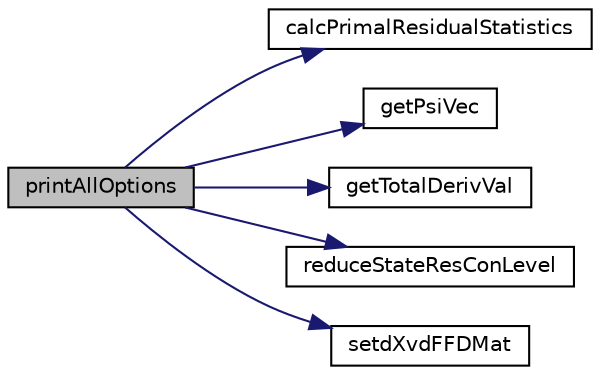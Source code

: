 digraph "printAllOptions"
{
  bgcolor="transparent";
  edge [fontname="Helvetica",fontsize="10",labelfontname="Helvetica",labelfontsize="10"];
  node [fontname="Helvetica",fontsize="10",shape=record];
  rankdir="LR";
  Node247 [label="printAllOptions",height=0.2,width=0.4,color="black", fillcolor="grey75", style="filled", fontcolor="black"];
  Node247 -> Node248 [color="midnightblue",fontsize="10",style="solid",fontname="Helvetica"];
  Node248 [label="calcPrimalResidualStatistics",height=0.2,width=0.4,color="black",URL="$classFoam_1_1DASolver.html#a6cec9caca72b22c3e006bd0fbb9c422a",tooltip="calculate the norms of all residuals and print to screen "];
  Node247 -> Node249 [color="midnightblue",fontsize="10",style="solid",fontname="Helvetica"];
  Node249 [label="getPsiVec",height=0.2,width=0.4,color="black",URL="$classFoam_1_1DASolver.html#a1b7b930ccecf145fff2167041980f094",tooltip="assign the psiVecDict_ to psiVec "];
  Node247 -> Node250 [color="midnightblue",fontsize="10",style="solid",fontname="Helvetica"];
  Node250 [label="getTotalDerivVal",height=0.2,width=0.4,color="black",URL="$classFoam_1_1DASolver.html#a5cb5e8d8b4babc32d6c225c1b0796ba7",tooltip="get the value of totoal derivative that is stored in DASolver::totalDerivDict_ "];
  Node247 -> Node251 [color="midnightblue",fontsize="10",style="solid",fontname="Helvetica"];
  Node251 [label="reduceStateResConLevel",height=0.2,width=0.4,color="black",URL="$classFoam_1_1DASolver.html#ad4aa41b7d245695cdf5071de2e4a823d",tooltip="reduce the connectivity level for Jacobian connectivity mat "];
  Node247 -> Node252 [color="midnightblue",fontsize="10",style="solid",fontname="Helvetica"];
  Node252 [label="setdXvdFFDMat",height=0.2,width=0.4,color="black",URL="$classFoam_1_1DASolver.html#a6ea8ab812cb9b4cb4179c90fa55af27b",tooltip="set the value for DASolver::dXvdFFDMat_ "];
}
